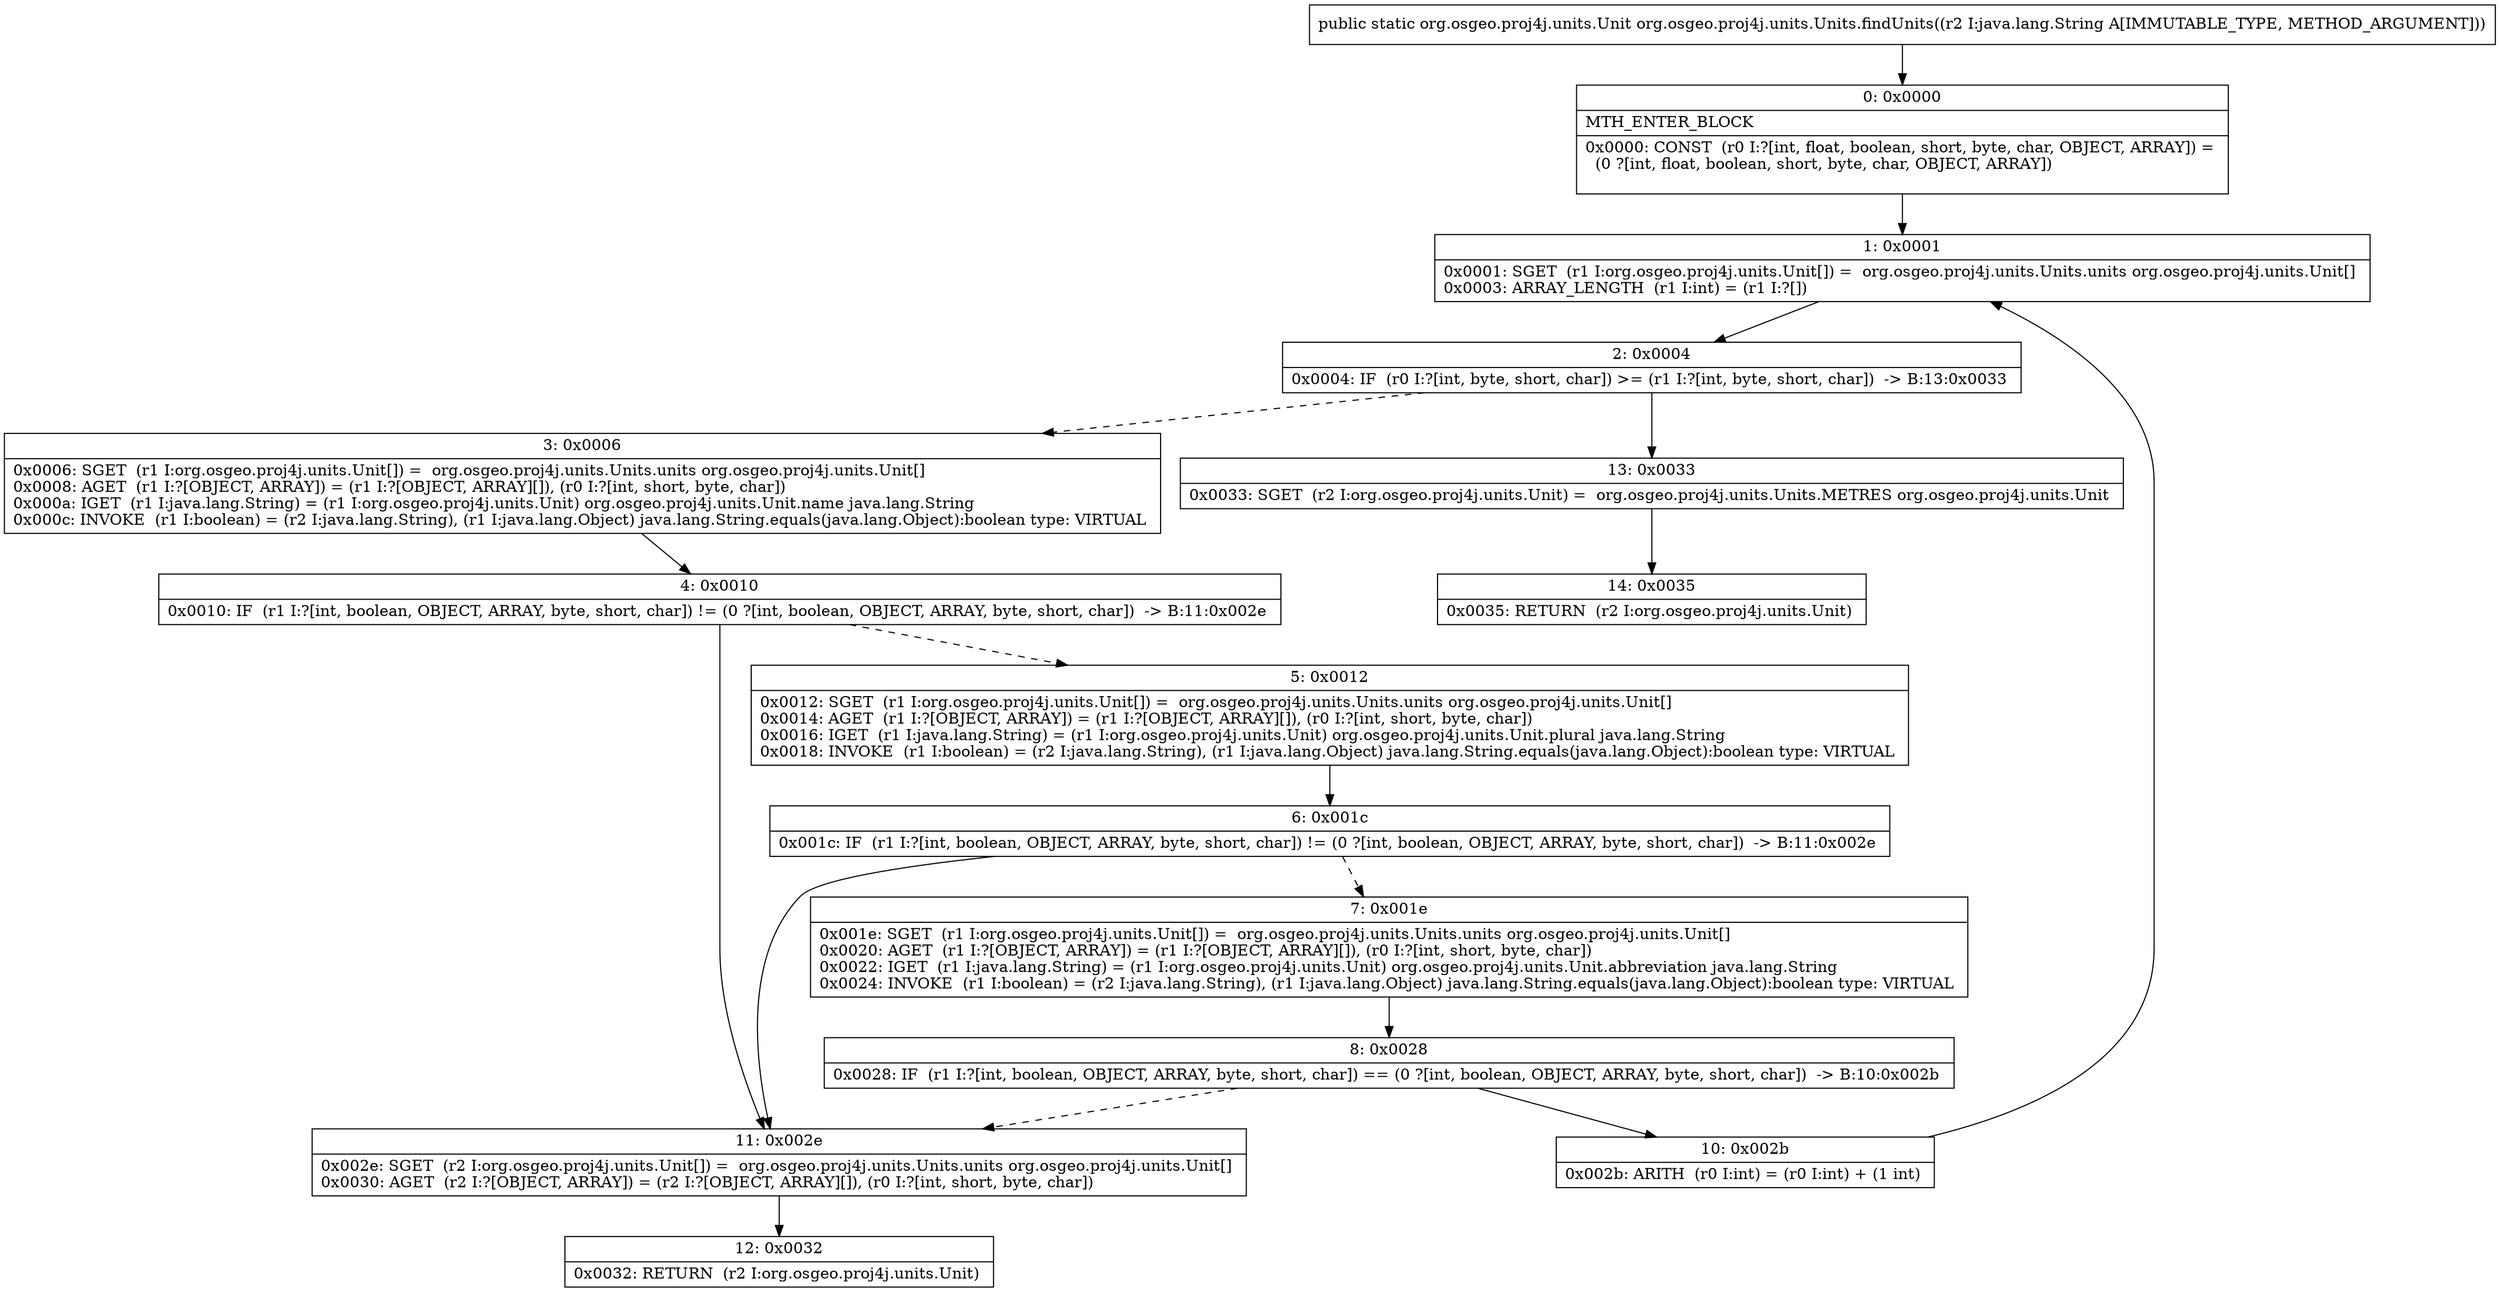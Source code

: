 digraph "CFG fororg.osgeo.proj4j.units.Units.findUnits(Ljava\/lang\/String;)Lorg\/osgeo\/proj4j\/units\/Unit;" {
Node_0 [shape=record,label="{0\:\ 0x0000|MTH_ENTER_BLOCK\l|0x0000: CONST  (r0 I:?[int, float, boolean, short, byte, char, OBJECT, ARRAY]) = \l  (0 ?[int, float, boolean, short, byte, char, OBJECT, ARRAY])\l \l}"];
Node_1 [shape=record,label="{1\:\ 0x0001|0x0001: SGET  (r1 I:org.osgeo.proj4j.units.Unit[]) =  org.osgeo.proj4j.units.Units.units org.osgeo.proj4j.units.Unit[] \l0x0003: ARRAY_LENGTH  (r1 I:int) = (r1 I:?[]) \l}"];
Node_2 [shape=record,label="{2\:\ 0x0004|0x0004: IF  (r0 I:?[int, byte, short, char]) \>= (r1 I:?[int, byte, short, char])  \-\> B:13:0x0033 \l}"];
Node_3 [shape=record,label="{3\:\ 0x0006|0x0006: SGET  (r1 I:org.osgeo.proj4j.units.Unit[]) =  org.osgeo.proj4j.units.Units.units org.osgeo.proj4j.units.Unit[] \l0x0008: AGET  (r1 I:?[OBJECT, ARRAY]) = (r1 I:?[OBJECT, ARRAY][]), (r0 I:?[int, short, byte, char]) \l0x000a: IGET  (r1 I:java.lang.String) = (r1 I:org.osgeo.proj4j.units.Unit) org.osgeo.proj4j.units.Unit.name java.lang.String \l0x000c: INVOKE  (r1 I:boolean) = (r2 I:java.lang.String), (r1 I:java.lang.Object) java.lang.String.equals(java.lang.Object):boolean type: VIRTUAL \l}"];
Node_4 [shape=record,label="{4\:\ 0x0010|0x0010: IF  (r1 I:?[int, boolean, OBJECT, ARRAY, byte, short, char]) != (0 ?[int, boolean, OBJECT, ARRAY, byte, short, char])  \-\> B:11:0x002e \l}"];
Node_5 [shape=record,label="{5\:\ 0x0012|0x0012: SGET  (r1 I:org.osgeo.proj4j.units.Unit[]) =  org.osgeo.proj4j.units.Units.units org.osgeo.proj4j.units.Unit[] \l0x0014: AGET  (r1 I:?[OBJECT, ARRAY]) = (r1 I:?[OBJECT, ARRAY][]), (r0 I:?[int, short, byte, char]) \l0x0016: IGET  (r1 I:java.lang.String) = (r1 I:org.osgeo.proj4j.units.Unit) org.osgeo.proj4j.units.Unit.plural java.lang.String \l0x0018: INVOKE  (r1 I:boolean) = (r2 I:java.lang.String), (r1 I:java.lang.Object) java.lang.String.equals(java.lang.Object):boolean type: VIRTUAL \l}"];
Node_6 [shape=record,label="{6\:\ 0x001c|0x001c: IF  (r1 I:?[int, boolean, OBJECT, ARRAY, byte, short, char]) != (0 ?[int, boolean, OBJECT, ARRAY, byte, short, char])  \-\> B:11:0x002e \l}"];
Node_7 [shape=record,label="{7\:\ 0x001e|0x001e: SGET  (r1 I:org.osgeo.proj4j.units.Unit[]) =  org.osgeo.proj4j.units.Units.units org.osgeo.proj4j.units.Unit[] \l0x0020: AGET  (r1 I:?[OBJECT, ARRAY]) = (r1 I:?[OBJECT, ARRAY][]), (r0 I:?[int, short, byte, char]) \l0x0022: IGET  (r1 I:java.lang.String) = (r1 I:org.osgeo.proj4j.units.Unit) org.osgeo.proj4j.units.Unit.abbreviation java.lang.String \l0x0024: INVOKE  (r1 I:boolean) = (r2 I:java.lang.String), (r1 I:java.lang.Object) java.lang.String.equals(java.lang.Object):boolean type: VIRTUAL \l}"];
Node_8 [shape=record,label="{8\:\ 0x0028|0x0028: IF  (r1 I:?[int, boolean, OBJECT, ARRAY, byte, short, char]) == (0 ?[int, boolean, OBJECT, ARRAY, byte, short, char])  \-\> B:10:0x002b \l}"];
Node_10 [shape=record,label="{10\:\ 0x002b|0x002b: ARITH  (r0 I:int) = (r0 I:int) + (1 int) \l}"];
Node_11 [shape=record,label="{11\:\ 0x002e|0x002e: SGET  (r2 I:org.osgeo.proj4j.units.Unit[]) =  org.osgeo.proj4j.units.Units.units org.osgeo.proj4j.units.Unit[] \l0x0030: AGET  (r2 I:?[OBJECT, ARRAY]) = (r2 I:?[OBJECT, ARRAY][]), (r0 I:?[int, short, byte, char]) \l}"];
Node_12 [shape=record,label="{12\:\ 0x0032|0x0032: RETURN  (r2 I:org.osgeo.proj4j.units.Unit) \l}"];
Node_13 [shape=record,label="{13\:\ 0x0033|0x0033: SGET  (r2 I:org.osgeo.proj4j.units.Unit) =  org.osgeo.proj4j.units.Units.METRES org.osgeo.proj4j.units.Unit \l}"];
Node_14 [shape=record,label="{14\:\ 0x0035|0x0035: RETURN  (r2 I:org.osgeo.proj4j.units.Unit) \l}"];
MethodNode[shape=record,label="{public static org.osgeo.proj4j.units.Unit org.osgeo.proj4j.units.Units.findUnits((r2 I:java.lang.String A[IMMUTABLE_TYPE, METHOD_ARGUMENT])) }"];
MethodNode -> Node_0;
Node_0 -> Node_1;
Node_1 -> Node_2;
Node_2 -> Node_3[style=dashed];
Node_2 -> Node_13;
Node_3 -> Node_4;
Node_4 -> Node_5[style=dashed];
Node_4 -> Node_11;
Node_5 -> Node_6;
Node_6 -> Node_7[style=dashed];
Node_6 -> Node_11;
Node_7 -> Node_8;
Node_8 -> Node_10;
Node_8 -> Node_11[style=dashed];
Node_10 -> Node_1;
Node_11 -> Node_12;
Node_13 -> Node_14;
}

